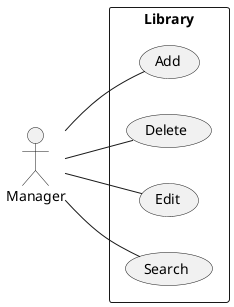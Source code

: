 @startuml
left to right direction
actor "Manager" as fc
rectangle Library {
    usecase "Add" as UC1
    usecase "Delete" as UC2
    usecase "Edit" as UC3
    usecase "Search" as UC4
}
fc -- UC1
fc -- UC2
fc -- UC3
fc -- UC4
@enduml